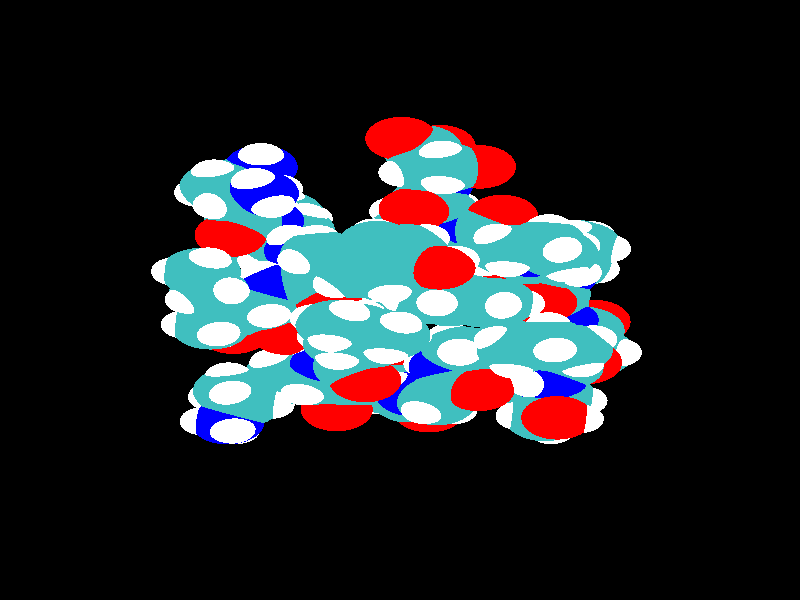 // 
// Molecular graphics export from VMD 1.9.3
// http://www.ks.uiuc.edu/Research/vmd/
// Requires POV-Ray 3.5 or later
// 
// POV 3.x input script : vmdscene3.pov 
// try povray +W669 +H834 -Ivmdscene3.pov -Ovmdscene3.pov.tga +P +X +A +FT +C
#if (version < 3.5) 
#error "VMD POV3DisplayDevice has been compiled for POV-Ray 3.5 or above.\nPlease upgrade POV-Ray or recompile VMD."
#end 
#declare VMD_clip_on=array[3] {0, 0, 0};
#declare VMD_clip=array[3];
#declare VMD_scaledclip=array[3];
#declare VMD_line_width=0.0020;
#macro VMDC ( C1 )
  texture { pigment { rgbt C1 }}
#end
#macro VMD_point (P1, R1, C1)
  #local T = texture { finish { ambient 1.0 diffuse 0.0 phong 0.0 specular 0.0 } pigment { C1 } }
  #if(VMD_clip_on[2])
  intersection {
    sphere {P1, R1 texture {T} #if(VMD_clip_on[1]) clipped_by {VMD_clip[1]} #end no_shadow}
    VMD_clip[2]
  }
  #else
  sphere {P1, R1 texture {T} #if(VMD_clip_on[1]) clipped_by {VMD_clip[1]} #end no_shadow}
  #end
#end
#macro VMD_line (P1, P2, C1)
  #local T = texture { finish { ambient 1.0 diffuse 0.0 phong 0.0 specular 0.0 } pigment { C1 } }
  #if(VMD_clip_on[2])
  intersection {
    cylinder {P1, P2, VMD_line_width texture {T} #if(VMD_clip_on[1]) clipped_by {VMD_clip[1]} #end no_shadow}
    VMD_clip[2]
  }
  #else
  cylinder {P1, P2, VMD_line_width texture {T} #if(VMD_clip_on[1]) clipped_by {VMD_clip[1]} #end no_shadow}
  #end
#end
#macro VMD_sphere (P1, R1, C1)
  #local T = texture { pigment { C1 } }
  #if(VMD_clip_on[2])
  intersection {
    sphere {P1, R1 texture {T} #if(VMD_clip_on[1]) clipped_by {VMD_clip[1]} #end no_shadow}
    VMD_clip[2]
  }
  #else
  sphere {P1, R1 texture {T} #if(VMD_clip_on[1]) clipped_by {VMD_clip[1]} #end no_shadow}
  #end
#end
#macro VMD_cylinder (P1, P2, R1, C1, O1)
  #local T = texture { pigment { C1 } }
  #if(VMD_clip_on[2])
  intersection {
    cylinder {P1, P2, R1 #if(O1) open #end texture {T} #if(VMD_clip_on[1]) clipped_by {VMD_clip[1]} #end no_shadow}
    VMD_clip[2]
  }
  #else
  cylinder {P1, P2, R1 #if(O1) open #end texture {T} #if(VMD_clip_on[1]) clipped_by {VMD_clip[1]} #end no_shadow}
  #end
#end
#macro VMD_cone (P1, P2, R1, C1)
  #local T = texture { pigment { C1 } }
  #if(VMD_clip_on[2])
  intersection {
    cone {P1, R1, P2, VMD_line_width texture {T} #if(VMD_clip_on[1]) clipped_by {VMD_clip[1]} #end no_shadow}
    VMD_clip[2]
  }
  #else
  cone {P1, R1, P2, VMD_line_width texture {T} #if(VMD_clip_on[1]) clipped_by {VMD_clip[1]} #end no_shadow}
  #end
#end
#macro VMD_triangle (P1, P2, P3, N1, N2, N3, C1)
  #local T = texture { pigment { C1 } }
  smooth_triangle {P1, N1, P2, N2, P3, N3 texture {T} #if(VMD_clip_on[1]) clipped_by {VMD_clip[1]} #end no_shadow}
#end
#macro VMD_tricolor (P1, P2, P3, N1, N2, N3, C1, C2, C3)
  #local NX = P2-P1;
  #local NY = P3-P1;
  #local NZ = vcross(NX, NY);
  #local T = texture { pigment {
    average pigment_map {
      [1 gradient x color_map {[0 rgb 0] [1 C2*3]}]
      [1 gradient y color_map {[0 rgb 0] [1 C3*3]}]
      [1 gradient z color_map {[0 rgb 0] [1 C1*3]}]
    }
    matrix <1.01,0,1,0,1.01,1,0,0,1,-.002,-.002,-1>
    matrix <NX.x,NX.y,NX.z,NY.x,NY.y,NY.z,NZ.x,NZ.y,NZ.z,P1.x,P1.y,P1.z>
  } }
  smooth_triangle {P1, N1, P2, N2, P3, N3 texture {T} #if(VMD_clip_on[1]) clipped_by {VMD_clip[1]} #end no_shadow}
#end
camera {
  orthographic
  location <0.0000, 0.0000, -2.0000>
  look_at <-0.0000, -0.0000, 2.0000>
  up <0.0000, 3.0000, 0.0000>
  right <2.4065, 0.0000, 0.0000>
}
light_source { 
  <-0.1000, 0.1000, -1.0000> 
  color rgb<1.000, 1.000, 1.000> 
  parallel 
  point_at <0.0, 0.0, 0.0> 
}
light_source { 
  <1.0000, 2.0000, -0.5000> 
  color rgb<1.000, 1.000, 1.000> 
  parallel 
  point_at <0.0, 0.0, 0.0> 
}
background {
  color rgb<0.000, 0.000, 0.000>
}
fog {
  distance 3.1250 
  fog_type 1 
  color rgb<0.000, 0.000, 0.000> 
} 
#default { texture {
 finish { ambient 0.000 diffuse 0.650 phong 0.1 phong_size 40.000 specular 0.500 }
} }
#declare VMD_line_width=0.0020;
// MoleculeID: 0 ReprID: 0 Beginning VDW
VMD_sphere(<-0.4152,0.5325,-0.1356>,0.1109,rgbt<0.000,0.000,1.000,0.000>)
VMD_sphere(<-0.4966,0.4923,-0.0810>,0.1216,rgbt<0.250,0.750,0.750,0.000>)
VMD_sphere(<-0.4695,0.3963,-0.0350>,0.1216,rgbt<0.250,0.750,0.750,0.000>)
VMD_sphere(<-0.5093,0.3242,-0.0639>,0.1087,rgbt<1.000,0.000,0.000,0.000>)
VMD_sphere(<-0.5419,0.5660,-0.0119>,0.1216,rgbt<0.250,0.750,0.750,0.000>)
VMD_sphere(<-0.4787,0.5909,0.0735>,0.1216,rgbt<0.250,0.750,0.750,0.000>)
VMD_sphere(<-0.4783,0.5414,0.1450>,0.1087,rgbt<1.000,0.000,0.000,0.000>)
VMD_sphere(<-0.4186,0.6635,0.0678>,0.1109,rgbt<0.000,0.000,1.000,0.000>)
VMD_sphere(<-0.3876,0.4821,-0.1795>,0.0715,rgbt<1.000,1.000,1.000,0.000>)
VMD_sphere(<-0.3634,0.5554,-0.0904>,0.0715,rgbt<1.000,1.000,1.000,0.000>)
VMD_sphere(<-0.4375,0.5883,-0.1759>,0.0715,rgbt<1.000,1.000,1.000,0.000>)
VMD_sphere(<-0.5522,0.4741,-0.1327>,0.0715,rgbt<1.000,1.000,1.000,0.000>)
VMD_sphere(<-0.6079,0.5370,0.0145>,0.0715,rgbt<1.000,1.000,1.000,0.000>)
VMD_sphere(<-0.5590,0.6313,-0.0512>,0.0715,rgbt<1.000,1.000,1.000,0.000>)
VMD_sphere(<-0.4183,0.7136,0.0161>,0.0715,rgbt<1.000,1.000,1.000,0.000>)
VMD_sphere(<-0.3825,0.6739,0.1295>,0.0715,rgbt<1.000,1.000,1.000,0.000>)
VMD_sphere(<-0.3989,0.3925,0.0295>,0.1109,rgbt<0.000,0.000,1.000,0.000>)
VMD_sphere(<-0.3693,0.3072,0.0838>,0.1216,rgbt<0.250,0.750,0.750,0.000>)
VMD_sphere(<-0.3108,0.2323,0.0273>,0.1216,rgbt<0.250,0.750,0.750,0.000>)
VMD_sphere(<-0.2792,0.1607,0.0679>,0.1087,rgbt<1.000,0.000,0.000,0.000>)
VMD_sphere(<-0.3162,0.3429,0.1741>,0.1216,rgbt<0.250,0.750,0.750,0.000>)
VMD_sphere(<-0.3840,0.3485,0.2609>,0.1216,rgbt<0.250,0.750,0.750,0.000>)
VMD_sphere(<-0.3474,0.4210,0.3342>,0.1216,rgbt<0.250,0.750,0.750,0.000>)
VMD_sphere(<-0.3928,0.2502,0.3086>,0.1216,rgbt<0.250,0.750,0.750,0.000>)
VMD_sphere(<-0.3728,0.4547,0.0556>,0.0715,rgbt<1.000,1.000,1.000,0.000>)
VMD_sphere(<-0.4340,0.2697,0.1063>,0.0715,rgbt<1.000,1.000,1.000,0.000>)
VMD_sphere(<-0.2875,0.4127,0.1603>,0.0715,rgbt<1.000,1.000,1.000,0.000>)
VMD_sphere(<-0.2565,0.2958,0.1915>,0.0715,rgbt<1.000,1.000,1.000,0.000>)
VMD_sphere(<-0.4548,0.3714,0.2377>,0.0715,rgbt<1.000,1.000,1.000,0.000>)
VMD_sphere(<-0.3513,0.4927,0.3036>,0.0715,rgbt<1.000,1.000,1.000,0.000>)
VMD_sphere(<-0.2739,0.4050,0.3542>,0.0715,rgbt<1.000,1.000,1.000,0.000>)
VMD_sphere(<-0.3926,0.4192,0.3978>,0.0715,rgbt<1.000,1.000,1.000,0.000>)
VMD_sphere(<-0.3232,0.2267,0.3349>,0.0715,rgbt<1.000,1.000,1.000,0.000>)
VMD_sphere(<-0.4197,0.1981,0.2572>,0.0715,rgbt<1.000,1.000,1.000,0.000>)
VMD_sphere(<-0.4427,0.2545,0.3683>,0.0715,rgbt<1.000,1.000,1.000,0.000>)
VMD_sphere(<-0.2981,0.2465,-0.0665>,0.1109,rgbt<0.000,0.000,1.000,0.000>)
VMD_sphere(<-0.2418,0.1845,-0.1295>,0.1216,rgbt<0.250,0.750,0.750,0.000>)
VMD_sphere(<-0.2786,0.0809,-0.1322>,0.1216,rgbt<0.250,0.750,0.750,0.000>)
VMD_sphere(<-0.2213,0.0145,-0.1400>,0.1087,rgbt<1.000,0.000,0.000,0.000>)
VMD_sphere(<-0.2389,0.2278,-0.2306>,0.1216,rgbt<0.250,0.750,0.750,0.000>)
VMD_sphere(<-0.1450,0.2100,-0.2816>,0.1216,rgbt<0.250,0.750,0.750,0.000>)
VMD_sphere(<-0.0685,0.2739,-0.2672>,0.1216,rgbt<0.250,0.750,0.750,0.000>)
VMD_sphere(<-0.1330,0.1302,-0.3418>,0.1216,rgbt<0.250,0.750,0.750,0.000>)
VMD_sphere(<0.0206,0.2577,-0.3112>,0.1216,rgbt<0.250,0.750,0.750,0.000>)
VMD_sphere(<-0.0445,0.1144,-0.3872>,0.1216,rgbt<0.250,0.750,0.750,0.000>)
VMD_sphere(<0.0327,0.1778,-0.3715>,0.1216,rgbt<0.250,0.750,0.750,0.000>)
VMD_sphere(<0.1186,0.1610,-0.4140>,0.1087,rgbt<1.000,0.000,0.000,0.000>)
VMD_sphere(<-0.3302,0.3042,-0.0952>,0.0715,rgbt<1.000,1.000,1.000,0.000>)
VMD_sphere(<-0.1689,0.1826,-0.1018>,0.0715,rgbt<1.000,1.000,1.000,0.000>)
VMD_sphere(<-0.2497,0.3036,-0.2250>,0.0715,rgbt<1.000,1.000,1.000,0.000>)
VMD_sphere(<-0.2979,0.1995,-0.2732>,0.0715,rgbt<1.000,1.000,1.000,0.000>)
VMD_sphere(<-0.0778,0.3361,-0.2225>,0.0715,rgbt<1.000,1.000,1.000,0.000>)
VMD_sphere(<-0.1917,0.0812,-0.3532>,0.0715,rgbt<1.000,1.000,1.000,0.000>)
VMD_sphere(<0.0784,0.3074,-0.2988>,0.0715,rgbt<1.000,1.000,1.000,0.000>)
VMD_sphere(<-0.0339,0.0537,-0.4339>,0.0715,rgbt<1.000,1.000,1.000,0.000>)
VMD_sphere(<0.1682,0.1997,-0.3865>,0.0715,rgbt<1.000,1.000,1.000,0.000>)
VMD_sphere(<-0.3732,0.0666,-0.1213>,0.1109,rgbt<0.000,0.000,1.000,0.000>)
VMD_sphere(<-0.4171,-0.0287,-0.1148>,0.1216,rgbt<0.250,0.750,0.750,0.000>)
VMD_sphere(<-0.3736,-0.0846,-0.0312>,0.1216,rgbt<0.250,0.750,0.750,0.000>)
VMD_sphere(<-0.3423,-0.1652,-0.0456>,0.1087,rgbt<1.000,0.000,0.000,0.000>)
VMD_sphere(<-0.5275,-0.0245,-0.1066>,0.1216,rgbt<0.250,0.750,0.750,0.000>)
VMD_sphere(<-0.5729,0.0377,-0.1862>,0.1216,rgbt<0.250,0.750,0.750,0.000>)
VMD_sphere(<-0.5699,-0.1260,-0.1117>,0.1216,rgbt<0.250,0.750,0.750,0.000>)
VMD_sphere(<-0.6000,0.1384,-0.1518>,0.1216,rgbt<0.250,0.750,0.750,0.000>)
VMD_sphere(<-0.4155,0.1249,-0.1153>,0.0715,rgbt<1.000,1.000,1.000,0.000>)
VMD_sphere(<-0.3993,-0.0676,-0.1801>,0.0715,rgbt<1.000,1.000,1.000,0.000>)
VMD_sphere(<-0.5468,0.0045,-0.0366>,0.0715,rgbt<1.000,1.000,1.000,0.000>)
VMD_sphere(<-0.6364,0.0026,-0.2116>,0.0715,rgbt<1.000,1.000,1.000,0.000>)
VMD_sphere(<-0.5236,0.0435,-0.2465>,0.0715,rgbt<1.000,1.000,1.000,0.000>)
VMD_sphere(<-0.5435,-0.1699,-0.0529>,0.0715,rgbt<1.000,1.000,1.000,0.000>)
VMD_sphere(<-0.5509,-0.1598,-0.1795>,0.0715,rgbt<1.000,1.000,1.000,0.000>)
VMD_sphere(<-0.6476,-0.1226,-0.1057>,0.0715,rgbt<1.000,1.000,1.000,0.000>)
VMD_sphere(<-0.5661,0.1543,-0.0834>,0.0715,rgbt<1.000,1.000,1.000,0.000>)
VMD_sphere(<-0.6774,0.1429,-0.1427>,0.0715,rgbt<1.000,1.000,1.000,0.000>)
VMD_sphere(<-0.5775,0.1913,-0.2045>,0.0715,rgbt<1.000,1.000,1.000,0.000>)
VMD_sphere(<-0.3689,-0.0415,0.0542>,0.1109,rgbt<0.000,0.000,1.000,0.000>)
VMD_sphere(<-0.3305,-0.0868,0.1405>,0.1216,rgbt<0.250,0.750,0.750,0.000>)
VMD_sphere(<-0.2251,-0.1151,0.1271>,0.1216,rgbt<0.250,0.750,0.750,0.000>)
VMD_sphere(<-0.1977,-0.1957,0.1497>,0.1087,rgbt<1.000,0.000,0.000,0.000>)
VMD_sphere(<-0.3433,-0.0188,0.2265>,0.1216,rgbt<0.250,0.750,0.750,0.000>)
VMD_sphere(<-0.3591,-0.0722,0.3211>,0.1216,rgbt<0.250,0.750,0.750,0.000>)
VMD_sphere(<-0.4635,-0.1025,0.3333>,0.1216,rgbt<0.250,0.750,0.750,0.000>)
VMD_sphere(<-0.5010,-0.1614,0.2809>,0.1087,rgbt<1.000,0.000,0.000,0.000>)
VMD_sphere(<-0.5148,-0.0621,0.4016>,0.1109,rgbt<0.000,0.000,1.000,0.000>)
VMD_sphere(<-0.3905,0.0273,0.0589>,0.0715,rgbt<1.000,1.000,1.000,0.000>)
VMD_sphere(<-0.3713,-0.1521,0.1532>,0.0715,rgbt<1.000,1.000,1.000,0.000>)
VMD_sphere(<-0.4041,0.0262,0.2133>,0.0715,rgbt<1.000,1.000,1.000,0.000>)
VMD_sphere(<-0.2803,0.0267,0.2331>,0.0715,rgbt<1.000,1.000,1.000,0.000>)
VMD_sphere(<-0.3395,-0.0262,0.3793>,0.0715,rgbt<1.000,1.000,1.000,0.000>)
VMD_sphere(<-0.3133,-0.1354,0.3243>,0.0715,rgbt<1.000,1.000,1.000,0.000>)
VMD_sphere(<-0.4876,-0.0137,0.4473>,0.0715,rgbt<1.000,1.000,1.000,0.000>)
VMD_sphere(<-0.5828,-0.0853,0.4050>,0.0715,rgbt<1.000,1.000,1.000,0.000>)
VMD_sphere(<-0.1672,-0.0503,0.0865>,0.1109,rgbt<0.000,0.000,1.000,0.000>)
VMD_sphere(<-0.0667,-0.0689,0.0627>,0.1216,rgbt<0.250,0.750,0.750,0.000>)
VMD_sphere(<-0.0554,-0.1523,-0.0080>,0.1216,rgbt<0.250,0.750,0.750,0.000>)
VMD_sphere(<0.0014,-0.2172,0.0099>,0.1087,rgbt<1.000,0.000,0.000,0.000>)
VMD_sphere(<-0.0204,0.0229,0.0247>,0.1216,rgbt<0.250,0.750,0.750,0.000>)
VMD_sphere(<0.0831,0.0135,-0.0018>,0.1216,rgbt<0.250,0.750,0.750,0.000>)
VMD_sphere(<0.1569,0.0071,0.0604>,0.1216,rgbt<0.250,0.750,0.750,0.000>)
VMD_sphere(<0.1254,0.0052,-0.0970>,0.1216,rgbt<0.250,0.750,0.750,0.000>)
VMD_sphere(<0.2416,-0.0019,0.0105>,0.1109,rgbt<0.000,0.000,1.000,0.000>)
VMD_sphere(<0.2265,-0.0036,-0.0867>,0.1216,rgbt<0.250,0.750,0.750,0.000>)
VMD_sphere(<0.0888,0.0020,-0.1909>,0.1216,rgbt<0.250,0.750,0.750,0.000>)
VMD_sphere(<0.2886,-0.0128,-0.1648>,0.1216,rgbt<0.250,0.750,0.750,0.000>)
VMD_sphere(<0.1502,-0.0101,-0.2699>,0.1216,rgbt<0.250,0.750,0.750,0.000>)
VMD_sphere(<0.2497,-0.0161,-0.2574>,0.1216,rgbt<0.250,0.750,0.750,0.000>)
VMD_sphere(<-0.1964,0.0137,0.0689>,0.0715,rgbt<1.000,1.000,1.000,0.000>)
VMD_sphere(<-0.0295,-0.0898,0.1280>,0.0715,rgbt<1.000,1.000,1.000,0.000>)
VMD_sphere(<-0.0264,0.0769,0.0789>,0.0715,rgbt<1.000,1.000,1.000,0.000>)
VMD_sphere(<-0.0597,0.0474,-0.0382>,0.0715,rgbt<1.000,1.000,1.000,0.000>)
VMD_sphere(<0.1503,0.0076,0.1374>,0.0715,rgbt<1.000,1.000,1.000,0.000>)
VMD_sphere(<0.3077,-0.0082,0.0412>,0.0715,rgbt<1.000,1.000,1.000,0.000>)
VMD_sphere(<0.0126,0.0081,-0.2019>,0.0715,rgbt<1.000,1.000,1.000,0.000>)
VMD_sphere(<0.3647,-0.0187,-0.1534>,0.0715,rgbt<1.000,1.000,1.000,0.000>)
VMD_sphere(<0.1207,-0.0139,-0.3413>,0.0715,rgbt<1.000,1.000,1.000,0.000>)
VMD_sphere(<0.2957,-0.0241,-0.3190>,0.0715,rgbt<1.000,1.000,1.000,0.000>)
VMD_sphere(<-0.1109,-0.1536,-0.0863>,0.1109,rgbt<0.000,0.000,1.000,0.000>)
VMD_sphere(<-0.1119,-0.2349,-0.1525>,0.1216,rgbt<0.250,0.750,0.750,0.000>)
VMD_sphere(<-0.1471,-0.3274,-0.1046>,0.1216,rgbt<0.250,0.750,0.750,0.000>)
VMD_sphere(<-0.1049,-0.4026,-0.1218>,0.1087,rgbt<1.000,0.000,0.000,0.000>)
VMD_sphere(<-0.1717,-0.2116,-0.2419>,0.1216,rgbt<0.250,0.750,0.750,0.000>)
VMD_sphere(<-0.1248,-0.1404,-0.3117>,0.1216,rgbt<0.250,0.750,0.750,0.000>)
VMD_sphere(<-0.1931,-0.1217,-0.3952>,0.1216,rgbt<0.250,0.750,0.750,0.000>)
VMD_sphere(<-0.0301,-0.1776,-0.3531>,0.1216,rgbt<0.250,0.750,0.750,0.000>)
VMD_sphere(<-0.1558,-0.0975,-0.0985>,0.0715,rgbt<1.000,1.000,1.000,0.000>)
VMD_sphere(<-0.0385,-0.2493,-0.1743>,0.0715,rgbt<1.000,1.000,1.000,0.000>)
VMD_sphere(<-0.2386,-0.1819,-0.2187>,0.0715,rgbt<1.000,1.000,1.000,0.000>)
VMD_sphere(<-0.1848,-0.2781,-0.2806>,0.0715,rgbt<1.000,1.000,1.000,0.000>)
VMD_sphere(<-0.1114,-0.0729,-0.2752>,0.0715,rgbt<1.000,1.000,1.000,0.000>)
VMD_sphere(<-0.2602,-0.0924,-0.3683>,0.0715,rgbt<1.000,1.000,1.000,0.000>)
VMD_sphere(<-0.2075,-0.1883,-0.4335>,0.0715,rgbt<1.000,1.000,1.000,0.000>)
VMD_sphere(<-0.1615,-0.0706,-0.4448>,0.0715,rgbt<1.000,1.000,1.000,0.000>)
VMD_sphere(<-0.0403,-0.2486,-0.3837>,0.0715,rgbt<1.000,1.000,1.000,0.000>)
VMD_sphere(<0.0242,-0.1810,-0.2973>,0.0715,rgbt<1.000,1.000,1.000,0.000>)
VMD_sphere(<-0.0044,-0.1292,-0.4085>,0.0715,rgbt<1.000,1.000,1.000,0.000>)
VMD_sphere(<-0.2210,-0.3229,-0.0433>,0.1109,rgbt<0.000,0.000,1.000,0.000>)
VMD_sphere(<-0.2622,-0.4059,0.0066>,0.1216,rgbt<0.250,0.750,0.750,0.000>)
VMD_sphere(<-0.1886,-0.4596,0.0672>,0.1216,rgbt<0.250,0.750,0.750,0.000>)
VMD_sphere(<-0.1904,-0.5474,0.0690>,0.1087,rgbt<1.000,0.000,0.000,0.000>)
VMD_sphere(<-0.3470,-0.3746,0.0698>,0.1216,rgbt<0.250,0.750,0.750,0.000>)
VMD_sphere(<-0.4223,-0.4531,0.0879>,0.1216,rgbt<0.250,0.750,0.750,0.000>)
VMD_sphere(<-0.5016,-0.4556,0.0115>,0.1216,rgbt<0.250,0.750,0.750,0.000>)
VMD_sphere(<-0.4765,-0.5142,-0.0781>,0.1216,rgbt<0.250,0.750,0.750,0.000>)
VMD_sphere(<-0.5194,-0.6111,-0.0751>,0.1109,rgbt<0.000,0.000,1.000,0.000>)
VMD_sphere(<-0.2532,-0.2581,-0.0348>,0.0715,rgbt<1.000,1.000,1.000,0.000>)
VMD_sphere(<-0.2862,-0.4558,-0.0477>,0.0715,rgbt<1.000,1.000,1.000,0.000>)
VMD_sphere(<-0.3819,-0.3155,0.0356>,0.0715,rgbt<1.000,1.000,1.000,0.000>)
VMD_sphere(<-0.3191,-0.3509,0.1388>,0.0715,rgbt<1.000,1.000,1.000,0.000>)
VMD_sphere(<-0.4547,-0.4405,0.1564>,0.0715,rgbt<1.000,1.000,1.000,0.000>)
VMD_sphere(<-0.3884,-0.5230,0.0948>,0.0715,rgbt<1.000,1.000,1.000,0.000>)
VMD_sphere(<-0.5162,-0.3835,-0.0103>,0.0715,rgbt<1.000,1.000,1.000,0.000>)
VMD_sphere(<-0.5665,-0.4844,0.0440>,0.0715,rgbt<1.000,1.000,1.000,0.000>)
VMD_sphere(<-0.4002,-0.5210,-0.0828>,0.0715,rgbt<1.000,1.000,1.000,0.000>)
VMD_sphere(<-0.5032,-0.4758,-0.1407>,0.0715,rgbt<1.000,1.000,1.000,0.000>)
VMD_sphere(<-0.5911,-0.6061,-0.0665>,0.0715,rgbt<1.000,1.000,1.000,0.000>)
VMD_sphere(<-0.4918,-0.6489,-0.0198>,0.0715,rgbt<1.000,1.000,1.000,0.000>)
VMD_sphere(<-0.5060,-0.6466,-0.1368>,0.0715,rgbt<1.000,1.000,1.000,0.000>)
VMD_sphere(<-0.1244,-0.4069,0.1144>,0.1109,rgbt<0.000,0.000,1.000,0.000>)
VMD_sphere(<-0.0450,-0.4455,0.1712>,0.1216,rgbt<0.250,0.750,0.750,0.000>)
VMD_sphere(<0.0333,-0.4933,0.1091>,0.1216,rgbt<0.250,0.750,0.750,0.000>)
VMD_sphere(<0.0870,-0.5532,0.1445>,0.1087,rgbt<1.000,0.000,0.000,0.000>)
VMD_sphere(<-0.0035,-0.3636,0.2322>,0.1216,rgbt<0.250,0.750,0.750,0.000>)
VMD_sphere(<0.0177,-0.3945,0.3352>,0.1216,rgbt<0.250,0.750,0.750,0.000>)
VMD_sphere(<0.0964,-0.4332,0.3523>,0.1087,rgbt<1.000,0.000,0.000,0.000>)
VMD_sphere(<-0.0456,-0.3774,0.3960>,0.1087,rgbt<1.000,0.000,0.000,0.000>)
VMD_sphere(<-0.1329,-0.3348,0.1128>,0.0715,rgbt<1.000,1.000,1.000,0.000>)
VMD_sphere(<-0.0734,-0.5002,0.2191>,0.0715,rgbt<1.000,1.000,1.000,0.000>)
VMD_sphere(<-0.0541,-0.3060,0.2337>,0.0715,rgbt<1.000,1.000,1.000,0.000>)
VMD_sphere(<0.0611,-0.3356,0.1987>,0.0715,rgbt<1.000,1.000,1.000,0.000>)
VMD_sphere(<0.0376,-0.4700,0.0160>,0.1109,rgbt<0.000,0.000,1.000,0.000>)
VMD_sphere(<0.1100,-0.5047,-0.0517>,0.1216,rgbt<0.250,0.750,0.750,0.000>)
VMD_sphere(<0.1655,-0.4257,-0.1043>,0.1216,rgbt<0.250,0.750,0.750,0.000>)
VMD_sphere(<0.2364,-0.4470,-0.1522>,0.1087,rgbt<1.000,0.000,0.000,0.000>)
VMD_sphere(<-0.0154,-0.4280,-0.0099>,0.0715,rgbt<1.000,1.000,1.000,0.000>)
VMD_sphere(<0.0745,-0.5486,-0.1055>,0.0715,rgbt<1.000,1.000,1.000,0.000>)
VMD_sphere(<0.1620,-0.5495,-0.0146>,0.0715,rgbt<1.000,1.000,1.000,0.000>)
VMD_sphere(<0.1365,-0.3347,-0.0955>,0.1109,rgbt<0.000,0.000,1.000,0.000>)
VMD_sphere(<0.1861,-0.2533,-0.1386>,0.1216,rgbt<0.250,0.750,0.750,0.000>)
VMD_sphere(<0.2910,-0.2477,-0.1059>,0.1216,rgbt<0.250,0.750,0.750,0.000>)
VMD_sphere(<0.3082,-0.2472,-0.0191>,0.1087,rgbt<1.000,0.000,0.000,0.000>)
VMD_sphere(<0.0819,-0.3193,-0.0499>,0.0715,rgbt<1.000,1.000,1.000,0.000>)
VMD_sphere(<0.1501,-0.1878,-0.1168>,0.0715,rgbt<1.000,1.000,1.000,0.000>)
VMD_sphere(<0.1807,-0.2594,-0.2160>,0.0715,rgbt<1.000,1.000,1.000,0.000>)
VMD_sphere(<0.3622,-0.2455,-0.1712>,0.1109,rgbt<0.000,0.000,1.000,0.000>)
VMD_sphere(<0.4638,-0.2427,-0.1452>,0.1216,rgbt<0.250,0.750,0.750,0.000>)
VMD_sphere(<0.4960,-0.3254,-0.0804>,0.1216,rgbt<0.250,0.750,0.750,0.000>)
VMD_sphere(<0.5593,-0.3123,-0.0208>,0.1087,rgbt<1.000,0.000,0.000,0.000>)
VMD_sphere(<0.5194,-0.2448,-0.2400>,0.1216,rgbt<0.250,0.750,0.750,0.000>)
VMD_sphere(<0.4468,-0.2106,-0.3143>,0.1216,rgbt<0.250,0.750,0.750,0.000>)
VMD_sphere(<0.3520,-0.2477,-0.2748>,0.1216,rgbt<0.250,0.750,0.750,0.000>)
VMD_sphere(<0.4781,-0.1752,-0.1087>,0.0715,rgbt<1.000,1.000,1.000,0.000>)
VMD_sphere(<0.5433,-0.3159,-0.2560>,0.0715,rgbt<1.000,1.000,1.000,0.000>)
VMD_sphere(<0.5818,-0.1980,-0.2375>,0.0715,rgbt<1.000,1.000,1.000,0.000>)
VMD_sphere(<0.4617,-0.2409,-0.3833>,0.0715,rgbt<1.000,1.000,1.000,0.000>)
VMD_sphere(<0.4458,-0.1327,-0.3160>,0.0715,rgbt<1.000,1.000,1.000,0.000>)
VMD_sphere(<0.3390,-0.3194,-0.2990>,0.0715,rgbt<1.000,1.000,1.000,0.000>)
VMD_sphere(<0.2938,-0.2023,-0.2997>,0.0715,rgbt<1.000,1.000,1.000,0.000>)
VMD_sphere(<0.4510,-0.4096,-0.0887>,0.1109,rgbt<0.000,0.000,1.000,0.000>)
VMD_sphere(<0.4750,-0.4963,-0.0341>,0.1216,rgbt<0.250,0.750,0.750,0.000>)
VMD_sphere(<0.4413,-0.4941,0.0706>,0.1216,rgbt<0.250,0.750,0.750,0.000>)
VMD_sphere(<0.4446,-0.5674,0.1189>,0.1087,rgbt<1.000,0.000,0.000,0.000>)
VMD_sphere(<0.4353,-0.5845,-0.0864>,0.1216,rgbt<0.250,0.750,0.750,0.000>)
VMD_sphere(<0.4733,-0.5891,-0.1803>,0.1087,rgbt<1.000,0.000,0.000,0.000>)
VMD_sphere(<0.3965,-0.4158,-0.1362>,0.0715,rgbt<1.000,1.000,1.000,0.000>)
VMD_sphere(<0.5527,-0.5031,-0.0321>,0.0715,rgbt<1.000,1.000,1.000,0.000>)
VMD_sphere(<0.3588,-0.5794,-0.0902>,0.0715,rgbt<1.000,1.000,1.000,0.000>)
VMD_sphere(<0.4554,-0.6492,-0.0478>,0.0715,rgbt<1.000,1.000,1.000,0.000>)
VMD_sphere(<0.5417,-0.5942,-0.1764>,0.0715,rgbt<1.000,1.000,1.000,0.000>)
VMD_sphere(<0.4110,-0.4105,0.1064>,0.1109,rgbt<0.000,0.000,1.000,0.000>)
VMD_sphere(<0.3663,-0.3962,0.2007>,0.1216,rgbt<0.250,0.750,0.750,0.000>)
VMD_sphere(<0.4306,-0.3418,0.2715>,0.1216,rgbt<0.250,0.750,0.750,0.000>)
VMD_sphere(<0.3989,-0.3173,0.3497>,0.1087,rgbt<1.000,0.000,0.000,0.000>)
VMD_sphere(<0.2707,-0.3424,0.1913>,0.1216,rgbt<0.250,0.750,0.750,0.000>)
VMD_sphere(<0.2263,-0.3557,0.1016>,0.1087,rgbt<1.000,0.000,0.000,0.000>)
VMD_sphere(<0.4114,-0.3546,0.0605>,0.0715,rgbt<1.000,1.000,1.000,0.000>)
VMD_sphere(<0.3504,-0.4658,0.2319>,0.0715,rgbt<1.000,1.000,1.000,0.000>)
VMD_sphere(<0.2838,-0.2674,0.2012>,0.0715,rgbt<1.000,1.000,1.000,0.000>)
VMD_sphere(<0.2230,-0.3669,0.2477>,0.0715,rgbt<1.000,1.000,1.000,0.000>)
VMD_sphere(<0.2571,-0.3123,0.0550>,0.0715,rgbt<1.000,1.000,1.000,0.000>)
VMD_sphere(<0.5193,-0.3180,0.2438>,0.1109,rgbt<0.000,0.000,1.000,0.000>)
VMD_sphere(<0.5844,-0.2601,0.3025>,0.1216,rgbt<0.250,0.750,0.750,0.000>)
VMD_sphere(<0.5543,-0.1549,0.3128>,0.1216,rgbt<0.250,0.750,0.750,0.000>)
VMD_sphere(<0.5848,-0.1079,0.3806>,0.1087,rgbt<1.000,0.000,0.000,0.000>)
VMD_sphere(<0.5417,-0.3422,0.1794>,0.0715,rgbt<1.000,1.000,1.000,0.000>)
VMD_sphere(<0.6559,-0.2621,0.2715>,0.0715,rgbt<1.000,1.000,1.000,0.000>)
VMD_sphere(<0.5883,-0.2911,0.3741>,0.0715,rgbt<1.000,1.000,1.000,0.000>)
VMD_sphere(<0.4939,-0.1181,0.2478>,0.1109,rgbt<0.000,0.000,1.000,0.000>)
VMD_sphere(<0.4472,-0.0242,0.2557>,0.1216,rgbt<0.250,0.750,0.750,0.000>)
VMD_sphere(<0.4523,0.0305,0.1602>,0.1216,rgbt<0.250,0.750,0.750,0.000>)
VMD_sphere(<0.4251,-0.0105,0.0870>,0.1087,rgbt<1.000,0.000,0.000,0.000>)
VMD_sphere(<0.3433,-0.0402,0.2901>,0.1216,rgbt<0.250,0.750,0.750,0.000>)
VMD_sphere(<0.3056,0.0396,0.3558>,0.1216,rgbt<0.250,0.750,0.750,0.000>)
VMD_sphere(<0.2760,0.1321,0.3037>,0.1216,rgbt<0.250,0.750,0.750,0.000>)
VMD_sphere(<0.1715,0.1464,0.3021>,0.1109,rgbt<0.000,0.000,1.000,0.000>)
VMD_sphere(<0.1162,0.1714,0.3754>,0.1216,rgbt<0.250,0.750,0.750,0.000>)
VMD_sphere(<0.1516,0.1883,0.4607>,0.1109,rgbt<0.000,0.000,1.000,0.000>)
VMD_sphere(<0.0234,0.1798,0.3641>,0.1109,rgbt<0.000,0.000,1.000,0.000>)
VMD_sphere(<0.4743,-0.1611,0.1931>,0.0715,rgbt<1.000,1.000,1.000,0.000>)
VMD_sphere(<0.4856,0.0157,0.3106>,0.0715,rgbt<1.000,1.000,1.000,0.000>)
VMD_sphere(<0.3404,-0.1066,0.3284>,0.0715,rgbt<1.000,1.000,1.000,0.000>)
VMD_sphere(<0.2955,-0.0499,0.2292>,0.0715,rgbt<1.000,1.000,1.000,0.000>)
VMD_sphere(<0.3609,0.0571,0.4061>,0.0715,rgbt<1.000,1.000,1.000,0.000>)
VMD_sphere(<0.2445,0.0113,0.3952>,0.0715,rgbt<1.000,1.000,1.000,0.000>)
VMD_sphere(<0.3014,0.1288,0.2314>,0.0715,rgbt<1.000,1.000,1.000,0.000>)
VMD_sphere(<0.3098,0.1932,0.3385>,0.0715,rgbt<1.000,1.000,1.000,0.000>)
VMD_sphere(<0.1396,0.1402,0.2380>,0.0715,rgbt<1.000,1.000,1.000,0.000>)
VMD_sphere(<0.2226,0.1819,0.4696>,0.0715,rgbt<1.000,1.000,1.000,0.000>)
VMD_sphere(<0.1097,0.2070,0.5160>,0.0715,rgbt<1.000,1.000,1.000,0.000>)
VMD_sphere(<-0.0070,0.1654,0.3006>,0.0715,rgbt<1.000,1.000,1.000,0.000>)
VMD_sphere(<-0.0177,0.1978,0.4201>,0.0715,rgbt<1.000,1.000,1.000,0.000>)
VMD_sphere(<0.4843,0.1217,0.1584>,0.1109,rgbt<0.000,0.000,1.000,0.000>)
VMD_sphere(<0.4927,0.1779,0.0701>,0.1216,rgbt<0.250,0.750,0.750,0.000>)
VMD_sphere(<0.3950,0.2016,0.0240>,0.1216,rgbt<0.250,0.750,0.750,0.000>)
VMD_sphere(<0.3218,0.2001,0.0734>,0.1087,rgbt<1.000,0.000,0.000,0.000>)
VMD_sphere(<0.5467,0.2690,0.0994>,0.1216,rgbt<0.250,0.750,0.750,0.000>)
VMD_sphere(<0.5217,0.2809,0.2049>,0.1216,rgbt<0.250,0.750,0.750,0.000>)
VMD_sphere(<0.5178,0.1775,0.2398>,0.1216,rgbt<0.250,0.750,0.750,0.000>)
VMD_sphere(<0.5359,0.1379,0.0188>,0.0715,rgbt<1.000,1.000,1.000,0.000>)
VMD_sphere(<0.5227,0.3294,0.0586>,0.0715,rgbt<1.000,1.000,1.000,0.000>)
VMD_sphere(<0.6235,0.2571,0.0922>,0.0715,rgbt<1.000,1.000,1.000,0.000>)
VMD_sphere(<0.4538,0.3157,0.2137>,0.0715,rgbt<1.000,1.000,1.000,0.000>)
VMD_sphere(<0.5753,0.3224,0.2432>,0.0715,rgbt<1.000,1.000,1.000,0.000>)
VMD_sphere(<0.4691,0.1709,0.2987>,0.0715,rgbt<1.000,1.000,1.000,0.000>)
VMD_sphere(<0.5894,0.1538,0.2597>,0.0715,rgbt<1.000,1.000,1.000,0.000>)
VMD_sphere(<0.3927,0.2260,-0.0694>,0.1109,rgbt<0.000,0.000,1.000,0.000>)
VMD_sphere(<0.3046,0.2490,-0.1211>,0.1216,rgbt<0.250,0.750,0.750,0.000>)
VMD_sphere(<0.2600,0.3432,-0.0849>,0.1216,rgbt<0.250,0.750,0.750,0.000>)
VMD_sphere(<0.3074,0.4174,-0.0881>,0.1087,rgbt<1.000,0.000,0.000,0.000>)
VMD_sphere(<0.3332,0.2552,-0.2269>,0.1216,rgbt<0.250,0.750,0.750,0.000>)
VMD_sphere(<0.4391,0.2819,-0.2236>,0.1216,rgbt<0.250,0.750,0.750,0.000>)
VMD_sphere(<0.4746,0.2313,-0.1336>,0.1216,rgbt<0.250,0.750,0.750,0.000>)
VMD_sphere(<0.2545,0.1902,-0.1129>,0.0715,rgbt<1.000,1.000,1.000,0.000>)
VMD_sphere(<0.2924,0.3092,-0.2631>,0.0715,rgbt<1.000,1.000,1.000,0.000>)
VMD_sphere(<0.3254,0.1850,-0.2599>,0.0715,rgbt<1.000,1.000,1.000,0.000>)
VMD_sphere(<0.4482,0.3579,-0.2179>,0.0715,rgbt<1.000,1.000,1.000,0.000>)
VMD_sphere(<0.4771,0.2578,-0.2873>,0.0715,rgbt<1.000,1.000,1.000,0.000>)
VMD_sphere(<0.5314,0.2715,-0.1011>,0.0715,rgbt<1.000,1.000,1.000,0.000>)
VMD_sphere(<0.4981,0.1592,-0.1516>,0.0715,rgbt<1.000,1.000,1.000,0.000>)
VMD_sphere(<0.1696,0.3429,-0.0511>,0.1109,rgbt<0.000,0.000,1.000,0.000>)
VMD_sphere(<0.1218,0.4297,-0.0183>,0.1216,rgbt<0.250,0.750,0.750,0.000>)
VMD_sphere(<0.0895,0.4906,-0.1039>,0.1216,rgbt<0.250,0.750,0.750,0.000>)
VMD_sphere(<0.0444,0.4543,-0.1703>,0.1087,rgbt<1.000,0.000,0.000,0.000>)
VMD_sphere(<0.0374,0.3940,0.0419>,0.1216,rgbt<0.250,0.750,0.750,0.000>)
VMD_sphere(<0.0105,0.2991,-0.0052>,0.1216,rgbt<0.250,0.750,0.750,0.000>)
VMD_sphere(<0.1058,0.2609,-0.0432>,0.1216,rgbt<0.250,0.750,0.750,0.000>)
VMD_sphere(<0.1697,0.4717,0.0268>,0.0715,rgbt<1.000,1.000,1.000,0.000>)
VMD_sphere(<-0.0211,0.4435,0.0391>,0.0715,rgbt<1.000,1.000,1.000,0.000>)
VMD_sphere(<0.0618,0.3805,0.1147>,0.0715,rgbt<1.000,1.000,1.000,0.000>)
VMD_sphere(<-0.0393,0.3101,-0.0625>,0.0715,rgbt<1.000,1.000,1.000,0.000>)
VMD_sphere(<-0.0220,0.2500,0.0458>,0.0715,rgbt<1.000,1.000,1.000,0.000>)
VMD_sphere(<0.0958,0.2284,-0.1121>,0.0715,rgbt<1.000,1.000,1.000,0.000>)
VMD_sphere(<0.1358,0.2095,0.0072>,0.0715,rgbt<1.000,1.000,1.000,0.000>)
VMD_sphere(<0.1113,0.5835,-0.1015>,0.1109,rgbt<0.000,0.000,1.000,0.000>)
VMD_sphere(<0.0781,0.6562,-0.1700>,0.1216,rgbt<0.250,0.750,0.750,0.000>)
VMD_sphere(<0.0673,0.7526,-0.1200>,0.1216,rgbt<0.250,0.750,0.750,0.000>)
VMD_sphere(<0.1194,0.7665,-0.0480>,0.1087,rgbt<1.000,0.000,0.000,0.000>)
VMD_sphere(<0.1435,0.6623,-0.2578>,0.1216,rgbt<0.250,0.750,0.750,0.000>)
VMD_sphere(<0.2401,0.6655,-0.2297>,0.1087,rgbt<1.000,0.000,0.000,0.000>)
VMD_sphere(<0.0044,0.8071,-0.1516>,0.1087,rgbt<1.000,0.000,0.000,0.000>)
VMD_sphere(<0.1432,0.6125,-0.0430>,0.0715,rgbt<1.000,1.000,1.000,0.000>)
VMD_sphere(<0.0066,0.6374,-0.1948>,0.0715,rgbt<1.000,1.000,1.000,0.000>)
VMD_sphere(<0.1267,0.7258,-0.2975>,0.0715,rgbt<1.000,1.000,1.000,0.000>)
VMD_sphere(<0.1321,0.5992,-0.3021>,0.0715,rgbt<1.000,1.000,1.000,0.000>)
VMD_sphere(<0.2436,0.6329,-0.1691>,0.0715,rgbt<1.000,1.000,1.000,0.000>)
// End of POV-Ray 3.x generation 
